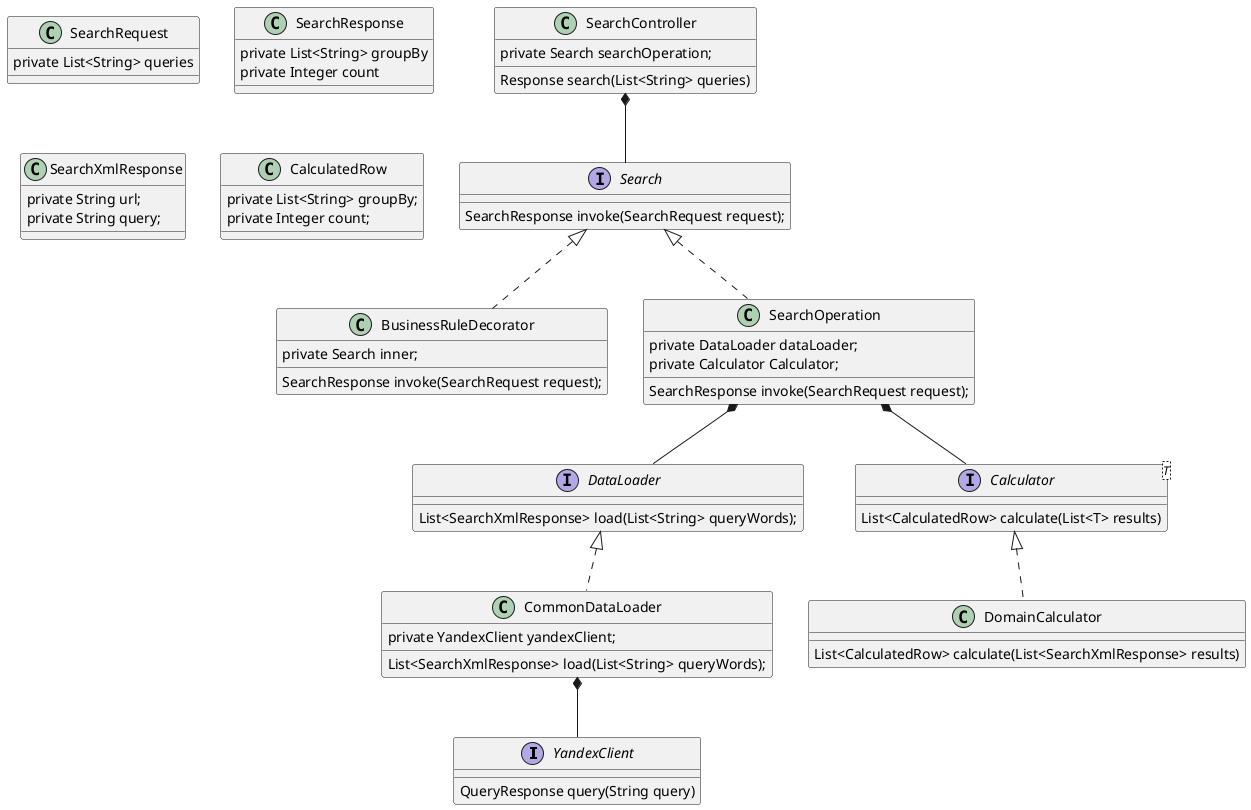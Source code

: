@startuml


interface YandexClient {
    QueryResponse query(String query)
}

class SearchController {
    private Search searchOperation;

    Response search(List<String> queries)
}

interface Search {
    SearchResponse invoke(SearchRequest request);
}

interface DataLoader {
    List<SearchXmlResponse> load(List<String> queryWords);
}

interface Calculator<T> {
    List<CalculatedRow> calculate(List<T> results)
}

class SearchRequest {
    private List<String> queries
}

class SearchResponse {
    private List<String> groupBy
    private Integer count
}

class SearchXmlResponse {
    private String url;
    private String query;
}

class CalculatedRow {
    private List<String> groupBy;
    private Integer count;
}

class BusinessRuleDecorator implements Search {
    private Search inner;

    SearchResponse invoke(SearchRequest request);
}

class SearchOperation implements Search {
    private DataLoader dataLoader;
    private Calculator Calculator;

    SearchResponse invoke(SearchRequest request);
}

class CommonDataLoader implements DataLoader {
    private YandexClient yandexClient;

    List<SearchXmlResponse> load(List<String> queryWords);
}

class DomainCalculator implements Calculator {
    List<CalculatedRow> calculate(List<SearchXmlResponse> results)
}

SearchOperation *-- DataLoader
SearchOperation *-- Calculator

CommonDataLoader *-- YandexClient

SearchController *-- Search

@enduml
